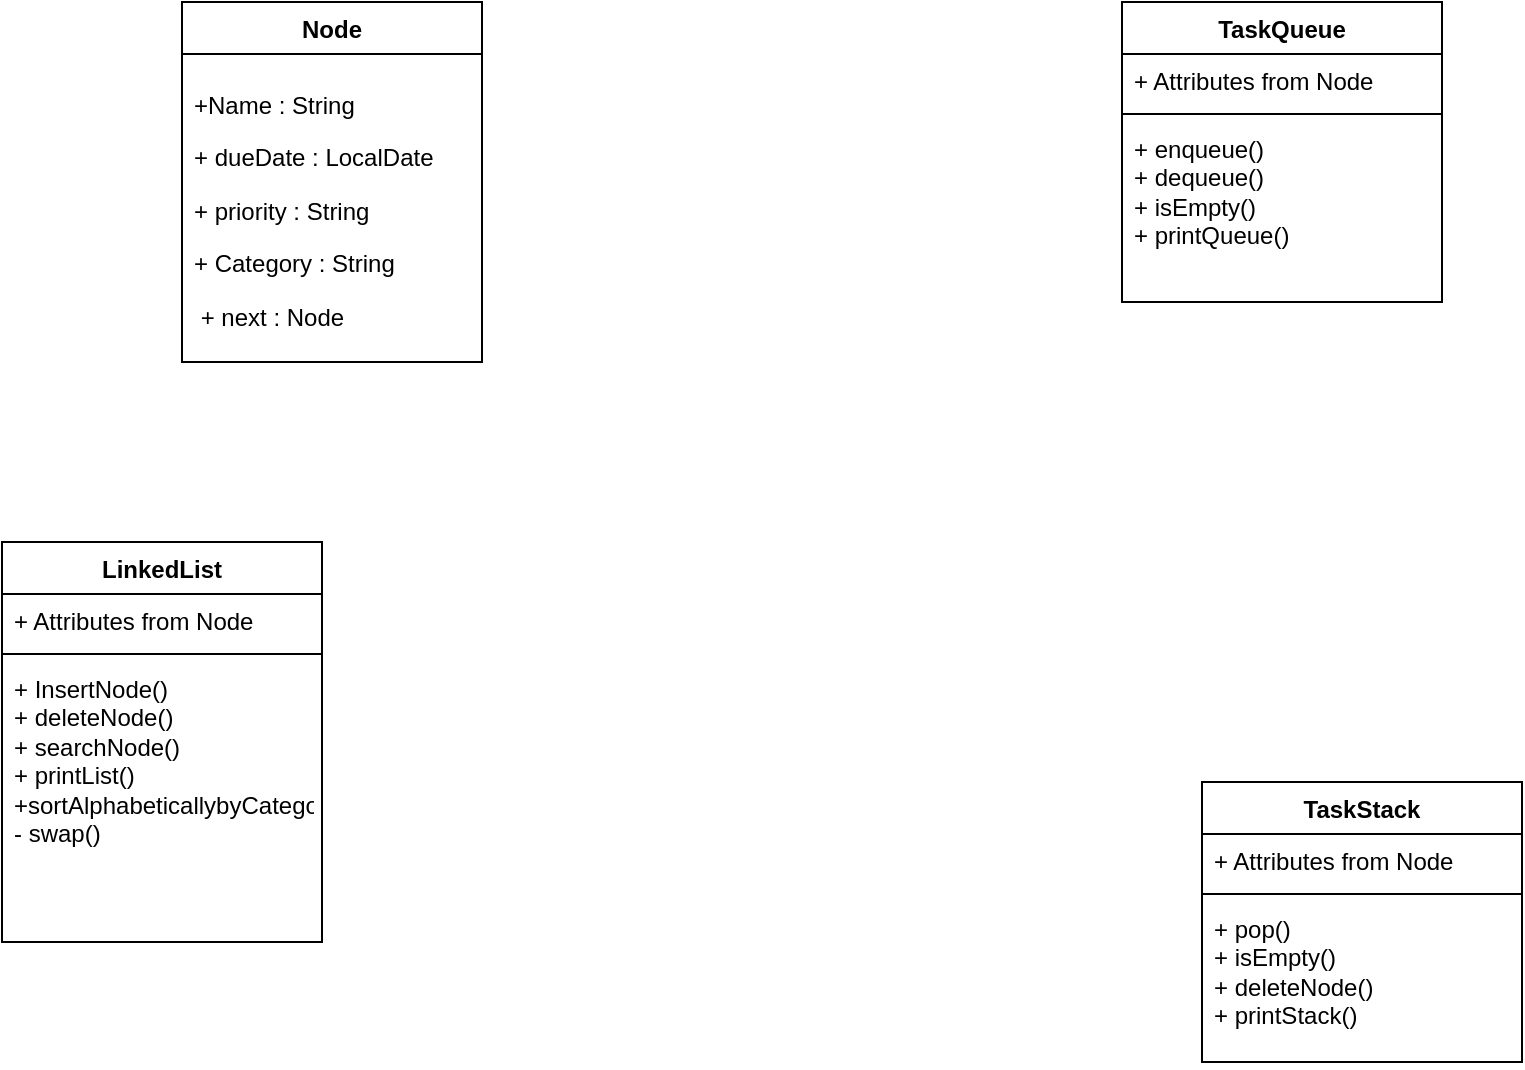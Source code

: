 <mxfile version="24.2.7" type="github">
  <diagram id="C5RBs43oDa-KdzZeNtuy" name="Page-1">
    <mxGraphModel dx="1461" dy="761" grid="1" gridSize="10" guides="1" tooltips="1" connect="1" arrows="1" fold="1" page="1" pageScale="1" pageWidth="827" pageHeight="1169" math="0" shadow="0">
      <root>
        <mxCell id="WIyWlLk6GJQsqaUBKTNV-0" />
        <mxCell id="WIyWlLk6GJQsqaUBKTNV-1" parent="WIyWlLk6GJQsqaUBKTNV-0" />
        <mxCell id="bftdRIYbpfqLDD95M8I6-1" value="Node" style="swimlane;fontStyle=1;align=center;verticalAlign=top;childLayout=stackLayout;horizontal=1;startSize=26;horizontalStack=0;resizeParent=1;resizeParentMax=0;resizeLast=0;collapsible=1;marginBottom=0;whiteSpace=wrap;html=1;" vertex="1" parent="WIyWlLk6GJQsqaUBKTNV-1">
          <mxGeometry x="90" y="90" width="150" height="180" as="geometry" />
        </mxCell>
        <mxCell id="bftdRIYbpfqLDD95M8I6-2" value="&lt;p&gt;+Name : String&lt;br&gt;&lt;/p&gt;&lt;p&gt;+ dueDate : LocalDate&lt;br&gt;&lt;/p&gt;&lt;p&gt;    + priority : String&lt;/p&gt;&lt;p&gt;+ Category : String&lt;br&gt;&lt;/p&gt;&lt;p&gt;&amp;nbsp;+ next : Node&lt;br&gt;&lt;/p&gt;" style="text;strokeColor=none;fillColor=none;align=left;verticalAlign=top;spacingLeft=4;spacingRight=4;overflow=hidden;rotatable=0;points=[[0,0.5],[1,0.5]];portConstraint=eastwest;whiteSpace=wrap;html=1;" vertex="1" parent="bftdRIYbpfqLDD95M8I6-1">
          <mxGeometry y="26" width="150" height="154" as="geometry" />
        </mxCell>
        <mxCell id="bftdRIYbpfqLDD95M8I6-20" value="LinkedList" style="swimlane;fontStyle=1;align=center;verticalAlign=top;childLayout=stackLayout;horizontal=1;startSize=26;horizontalStack=0;resizeParent=1;resizeParentMax=0;resizeLast=0;collapsible=1;marginBottom=0;whiteSpace=wrap;html=1;" vertex="1" parent="WIyWlLk6GJQsqaUBKTNV-1">
          <mxGeometry y="360" width="160" height="200" as="geometry" />
        </mxCell>
        <mxCell id="bftdRIYbpfqLDD95M8I6-21" value="+ Attributes from Node" style="text;strokeColor=none;fillColor=none;align=left;verticalAlign=top;spacingLeft=4;spacingRight=4;overflow=hidden;rotatable=0;points=[[0,0.5],[1,0.5]];portConstraint=eastwest;whiteSpace=wrap;html=1;" vertex="1" parent="bftdRIYbpfqLDD95M8I6-20">
          <mxGeometry y="26" width="160" height="26" as="geometry" />
        </mxCell>
        <mxCell id="bftdRIYbpfqLDD95M8I6-22" value="" style="line;strokeWidth=1;fillColor=none;align=left;verticalAlign=middle;spacingTop=-1;spacingLeft=3;spacingRight=3;rotatable=0;labelPosition=right;points=[];portConstraint=eastwest;strokeColor=inherit;" vertex="1" parent="bftdRIYbpfqLDD95M8I6-20">
          <mxGeometry y="52" width="160" height="8" as="geometry" />
        </mxCell>
        <mxCell id="bftdRIYbpfqLDD95M8I6-23" value="&lt;div&gt;+ InsertNode()&lt;/div&gt;&lt;div&gt;+ deleteNode()&lt;/div&gt;&lt;div&gt;+ searchNode()&lt;/div&gt;&lt;div&gt;+ printList()&lt;/div&gt;&lt;div&gt;+sortAlphabeticallybyCategory()&lt;/div&gt;&lt;div&gt;- swap()&lt;br&gt;&lt;/div&gt;" style="text;strokeColor=none;fillColor=none;align=left;verticalAlign=top;spacingLeft=4;spacingRight=4;overflow=hidden;rotatable=0;points=[[0,0.5],[1,0.5]];portConstraint=eastwest;whiteSpace=wrap;html=1;" vertex="1" parent="bftdRIYbpfqLDD95M8I6-20">
          <mxGeometry y="60" width="160" height="140" as="geometry" />
        </mxCell>
        <mxCell id="bftdRIYbpfqLDD95M8I6-24" value="TaskQueue" style="swimlane;fontStyle=1;align=center;verticalAlign=top;childLayout=stackLayout;horizontal=1;startSize=26;horizontalStack=0;resizeParent=1;resizeParentMax=0;resizeLast=0;collapsible=1;marginBottom=0;whiteSpace=wrap;html=1;" vertex="1" parent="WIyWlLk6GJQsqaUBKTNV-1">
          <mxGeometry x="560" y="90" width="160" height="150" as="geometry" />
        </mxCell>
        <mxCell id="bftdRIYbpfqLDD95M8I6-25" value="+ Attributes from Node" style="text;strokeColor=none;fillColor=none;align=left;verticalAlign=top;spacingLeft=4;spacingRight=4;overflow=hidden;rotatable=0;points=[[0,0.5],[1,0.5]];portConstraint=eastwest;whiteSpace=wrap;html=1;" vertex="1" parent="bftdRIYbpfqLDD95M8I6-24">
          <mxGeometry y="26" width="160" height="26" as="geometry" />
        </mxCell>
        <mxCell id="bftdRIYbpfqLDD95M8I6-26" value="" style="line;strokeWidth=1;fillColor=none;align=left;verticalAlign=middle;spacingTop=-1;spacingLeft=3;spacingRight=3;rotatable=0;labelPosition=right;points=[];portConstraint=eastwest;strokeColor=inherit;" vertex="1" parent="bftdRIYbpfqLDD95M8I6-24">
          <mxGeometry y="52" width="160" height="8" as="geometry" />
        </mxCell>
        <mxCell id="bftdRIYbpfqLDD95M8I6-27" value="&lt;div&gt;+ enqueue()&lt;/div&gt;&lt;div&gt;+ dequeue()&lt;/div&gt;&lt;div&gt;+ isEmpty()&lt;/div&gt;&lt;div&gt;+ printQueue()&lt;/div&gt;&lt;div&gt;&lt;br&gt;&lt;/div&gt;&lt;div&gt;&lt;br&gt;&lt;/div&gt;&lt;div&gt;&lt;br&gt;&lt;/div&gt;" style="text;strokeColor=none;fillColor=none;align=left;verticalAlign=top;spacingLeft=4;spacingRight=4;overflow=hidden;rotatable=0;points=[[0,0.5],[1,0.5]];portConstraint=eastwest;whiteSpace=wrap;html=1;" vertex="1" parent="bftdRIYbpfqLDD95M8I6-24">
          <mxGeometry y="60" width="160" height="90" as="geometry" />
        </mxCell>
        <mxCell id="bftdRIYbpfqLDD95M8I6-28" value="TaskStack" style="swimlane;fontStyle=1;align=center;verticalAlign=top;childLayout=stackLayout;horizontal=1;startSize=26;horizontalStack=0;resizeParent=1;resizeParentMax=0;resizeLast=0;collapsible=1;marginBottom=0;whiteSpace=wrap;html=1;" vertex="1" parent="WIyWlLk6GJQsqaUBKTNV-1">
          <mxGeometry x="600" y="480" width="160" height="140" as="geometry" />
        </mxCell>
        <mxCell id="bftdRIYbpfqLDD95M8I6-29" value="+ Attributes from Node" style="text;strokeColor=none;fillColor=none;align=left;verticalAlign=top;spacingLeft=4;spacingRight=4;overflow=hidden;rotatable=0;points=[[0,0.5],[1,0.5]];portConstraint=eastwest;whiteSpace=wrap;html=1;" vertex="1" parent="bftdRIYbpfqLDD95M8I6-28">
          <mxGeometry y="26" width="160" height="26" as="geometry" />
        </mxCell>
        <mxCell id="bftdRIYbpfqLDD95M8I6-30" value="" style="line;strokeWidth=1;fillColor=none;align=left;verticalAlign=middle;spacingTop=-1;spacingLeft=3;spacingRight=3;rotatable=0;labelPosition=right;points=[];portConstraint=eastwest;strokeColor=inherit;" vertex="1" parent="bftdRIYbpfqLDD95M8I6-28">
          <mxGeometry y="52" width="160" height="8" as="geometry" />
        </mxCell>
        <mxCell id="bftdRIYbpfqLDD95M8I6-31" value="&lt;div&gt;+ pop()&lt;/div&gt;&lt;div&gt;+ isEmpty()&lt;/div&gt;&lt;div&gt;+ deleteNode()&lt;/div&gt;&lt;div&gt;+ printStack()&lt;/div&gt;&lt;div&gt;&lt;br&gt;&lt;/div&gt;" style="text;strokeColor=none;fillColor=none;align=left;verticalAlign=top;spacingLeft=4;spacingRight=4;overflow=hidden;rotatable=0;points=[[0,0.5],[1,0.5]];portConstraint=eastwest;whiteSpace=wrap;html=1;" vertex="1" parent="bftdRIYbpfqLDD95M8I6-28">
          <mxGeometry y="60" width="160" height="80" as="geometry" />
        </mxCell>
      </root>
    </mxGraphModel>
  </diagram>
</mxfile>
